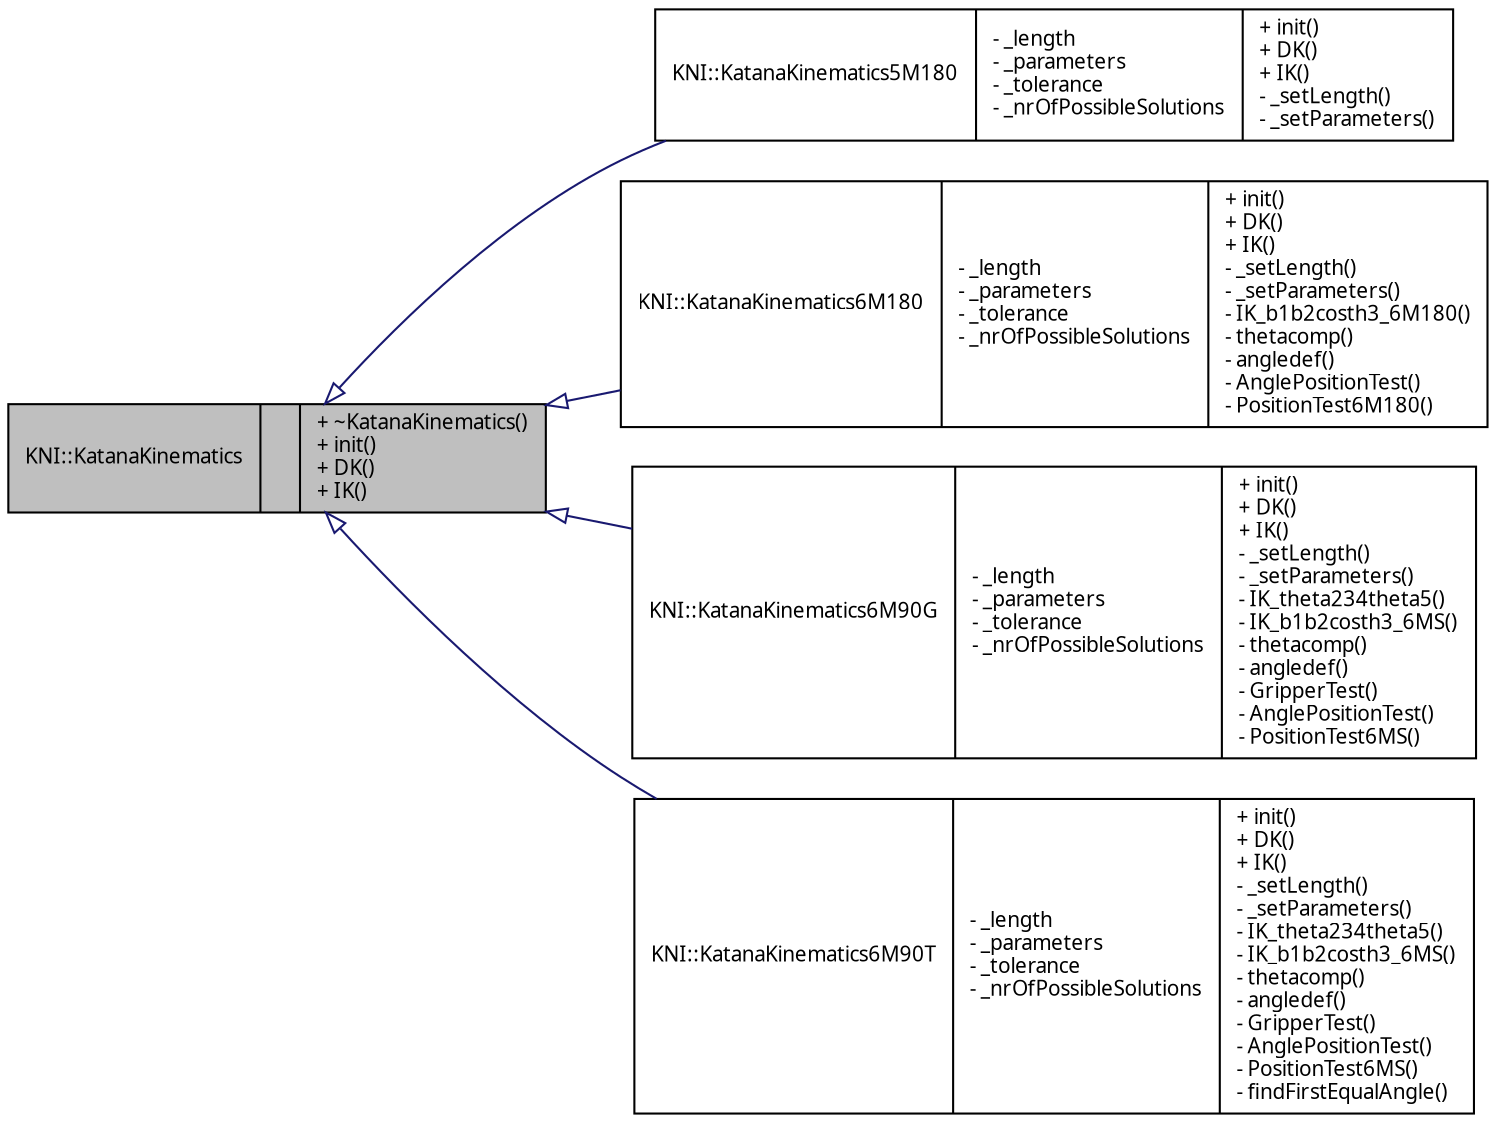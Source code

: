 digraph G
{
  edge [fontname="FreeSans.ttf",fontsize=10,labelfontname="FreeSans.ttf",labelfontsize=10];
  node [fontname="FreeSans.ttf",fontsize=10,shape=record];
  rankdir=LR;
  Node1 [label="{KNI::KatanaKinematics\n||+ ~KatanaKinematics()\l+ init()\l+ DK()\l+ IK()\l}",height=0.2,width=0.4,color="black", fillcolor="grey75", style="filled" fontcolor="black"];
  Node1 -> Node2 [dir=back,color="midnightblue",fontsize=10,style="solid",arrowtail="empty",fontname="FreeSans.ttf"];
  Node2 [label="{KNI::KatanaKinematics5M180\n|- _length\l- _parameters\l- _tolerance\l- _nrOfPossibleSolutions\l|+ init()\l+ DK()\l+ IK()\l- _setLength()\l- _setParameters()\l}",height=0.2,width=0.4,color="black", fillcolor="white", style="filled",URL="$classKNI_1_1KatanaKinematics5M180.html",tooltip="Tiziano Mueller &lt;tiziano.mueller@neuronics.ch&gt;"];
  Node1 -> Node3 [dir=back,color="midnightblue",fontsize=10,style="solid",arrowtail="empty",fontname="FreeSans.ttf"];
  Node3 [label="{KNI::KatanaKinematics6M180\n|- _length\l- _parameters\l- _tolerance\l- _nrOfPossibleSolutions\l|+ init()\l+ DK()\l+ IK()\l- _setLength()\l- _setParameters()\l- IK_b1b2costh3_6M180()\l- thetacomp()\l- angledef()\l- AnglePositionTest()\l- PositionTest6M180()\l}",height=0.2,width=0.4,color="black", fillcolor="white", style="filled",URL="$classKNI_1_1KatanaKinematics6M180.html",tooltip="Tiziano Mueller &lt;tiziano.mueller@neuronics.ch&gt;"];
  Node1 -> Node4 [dir=back,color="midnightblue",fontsize=10,style="solid",arrowtail="empty",fontname="FreeSans.ttf"];
  Node4 [label="{KNI::KatanaKinematics6M90G\n|- _length\l- _parameters\l- _tolerance\l- _nrOfPossibleSolutions\l|+ init()\l+ DK()\l+ IK()\l- _setLength()\l- _setParameters()\l- IK_theta234theta5()\l- IK_b1b2costh3_6MS()\l- thetacomp()\l- angledef()\l- GripperTest()\l- AnglePositionTest()\l- PositionTest6MS()\l}",height=0.2,width=0.4,color="black", fillcolor="white", style="filled",URL="$classKNI_1_1KatanaKinematics6M90G.html",tooltip="Tiziano Mueller &lt;tiziano.mueller@neuronics.ch&gt;"];
  Node1 -> Node5 [dir=back,color="midnightblue",fontsize=10,style="solid",arrowtail="empty",fontname="FreeSans.ttf"];
  Node5 [label="{KNI::KatanaKinematics6M90T\n|- _length\l- _parameters\l- _tolerance\l- _nrOfPossibleSolutions\l|+ init()\l+ DK()\l+ IK()\l- _setLength()\l- _setParameters()\l- IK_theta234theta5()\l- IK_b1b2costh3_6MS()\l- thetacomp()\l- angledef()\l- GripperTest()\l- AnglePositionTest()\l- PositionTest6MS()\l- findFirstEqualAngle()\l}",height=0.2,width=0.4,color="black", fillcolor="white", style="filled",URL="$classKNI_1_1KatanaKinematics6M90T.html",tooltip="Tiziano Mueller &lt;tiziano.mueller@neuronics.ch&gt;"];
}
